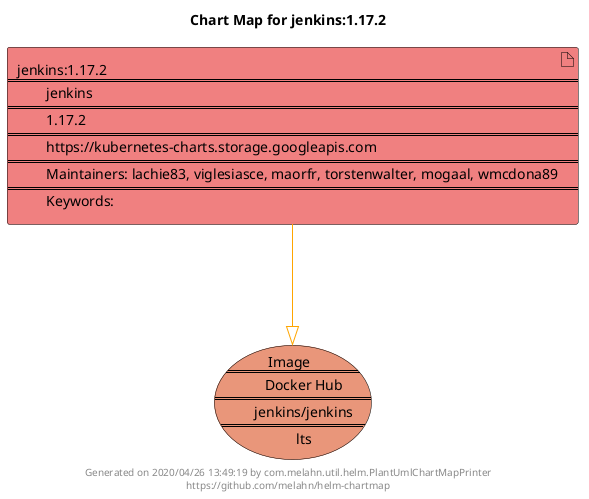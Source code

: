 @startuml
skinparam linetype ortho
skinparam backgroundColor white
skinparam usecaseBorderColor black
skinparam usecaseArrowColor LightSlateGray
skinparam artifactBorderColor black
skinparam artifactArrowColor LightSlateGray

title Chart Map for jenkins:1.17.2

'There is one referenced Helm Chart
artifact "jenkins:1.17.2\n====\n\tjenkins\n====\n\t1.17.2\n====\n\thttps://kubernetes-charts.storage.googleapis.com\n====\n\tMaintainers: lachie83, viglesiasce, maorfr, torstenwalter, mogaal, wmcdona89\n====\n\tKeywords: " as jenkins_1_17_2 #LightCoral

'There is one referenced Docker Image
usecase "Image\n====\n\tDocker Hub\n====\n\tjenkins/jenkins\n====\n\tlts" as jenkins_jenkins_lts #DarkSalmon

'Chart Dependencies
jenkins_1_17_2--[#orange]-|>jenkins_jenkins_lts

center footer Generated on 2020/04/26 13:49:19 by com.melahn.util.helm.PlantUmlChartMapPrinter\nhttps://github.com/melahn/helm-chartmap
@enduml
